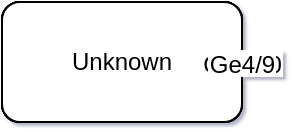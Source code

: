 <mxfile compressed="false" type="device">
    <diagram id="Page-1" name="Page-1">
      <mxGraphModel arrows="1" connect="1" dx="1360" dy="864" fold="1" grid="1" gridSize="10" guides="1" math="0" page="1" pageHeight="1169" pageScale="1" pageWidth="827" shadow="1" tooltips="1">
        <root>
          <mxCell id="0" />   
          <mxCell id="1" parent="0" />
        <object bottom_label="cisco WS-C6509" id="switch-1" label="switch-1" top_label="10.1.1.1">
      <mxCell parent="1" style="rounded=1;whiteSpace=wrap;html=1;" vertex="1">
          <mxGeometry as="geometry" height="60" width="120" x="200" y="150" />
      </mxCell>
    </object><object bottom_label="cisco WS-C6509" id="switch-2" label="switch-2" top_label="10.2.2.2">
      <mxCell parent="1" style="rounded=1;whiteSpace=wrap;html=1;" vertex="1">
          <mxGeometry as="geometry" height="60" width="120" x="200" y="150" />
      </mxCell>
    </object><object bottom_label="cisco WS-C3560-48TS" id="switch-3" label="switch-3" top_label="10.3.3.3">
      <mxCell parent="1" style="rounded=1;whiteSpace=wrap;html=1;" vertex="1">
          <mxGeometry as="geometry" height="60" width="120" x="200" y="150" />
      </mxCell>
    </object><object bottom_label="cisco WS-C3560-48TS" id="switch-4" label="switch-4" top_label="10.4.4.4">
      <mxCell parent="1" style="rounded=1;whiteSpace=wrap;html=1;" vertex="1">
          <mxGeometry as="geometry" height="60" width="120" x="200" y="150" />
      </mxCell>
    </object><object bottom_label="switch-22: trunk.." id="switch-1:Ge4/8" label="Unknown">
      <mxCell parent="1" style="rounded=1;whiteSpace=wrap;html=1;" vertex="1">
          <mxGeometry as="geometry" height="60" width="120" x="200" y="150" />
      </mxCell>
    </object><object id="switch-1:Ge4/9" label="Unknown">
      <mxCell parent="1" style="rounded=1;whiteSpace=wrap;html=1;" vertex="1">
          <mxGeometry as="geometry" height="60" width="120" x="200" y="150" />
      </mxCell>
    </object><mxCell connectable="0" id="0d1e25a0122c562fa9bc515040ed5607-src" parent="0d1e25a0122c562fa9bc515040ed5607" style="labelBackgroundColor=#ffffff;;" value="Ge4/6" vertex="1">
      <mxGeometry as="geometry" relative="1" x="-0.5">
        <mxPoint as="offset" />
      </mxGeometry>
    </mxCell><mxCell connectable="0" id="0d1e25a0122c562fa9bc515040ed5607-trgt" parent="0d1e25a0122c562fa9bc515040ed5607" style="labelBackgroundColor=#ffffff;;" value="Ge1/5" vertex="1">
      <mxGeometry as="geometry" relative="-1" x="0.5">
        <mxPoint as="offset" />
      </mxGeometry>
    </mxCell><object description="{&#10;    &quot;switch-1:Ge4/6&quot;: {&#10;        &quot;description&quot;: &quot;switch-2: trunk&quot;,&#10;        &quot;is_l2&quot;: true,&#10;        &quot;l2_mode&quot;: &quot;trunk&quot;,&#10;        &quot;lag_id&quot;: &quot;3&quot;,&#10;        &quot;lag_mode&quot;: &quot;active&quot;,&#10;        &quot;trunk_vlans&quot;: &quot;200,201,202,203,204,205&quot;&#10;    },&#10;    &quot;switch-2:Ge1/5&quot;: {&#10;        &quot;description&quot;: &quot;switch-1: trunk&quot;,&#10;        &quot;is_l2&quot;: true,&#10;        &quot;l2_mode&quot;: &quot;trunk&quot;,&#10;        &quot;lag_id&quot;: &quot;3&quot;,&#10;        &quot;lag_mode&quot;: &quot;active&quot;,&#10;        &quot;trunk_vlans&quot;: &quot;200,201,202,203,204,205&quot;&#10;    }&#10;}" id="0d1e25a0122c562fa9bc515040ed5607" label="" source="switch-1" src_label="Ge4/6" target="switch-2" trgt_label="Ge1/5">
      <mxCell edge="1" parent="1" source="switch-1" style="endArrow=none;" target="switch-2">
          <mxGeometry as="geometry" relative="1" />
      </mxCell>
    </object><mxCell connectable="0" id="a4c0ec5bee2d93141cf222a02c2430b0-src" parent="a4c0ec5bee2d93141cf222a02c2430b0" style="labelBackgroundColor=#ffffff;;" value="Ge4/7" vertex="1">
      <mxGeometry as="geometry" relative="1" x="-0.5">
        <mxPoint as="offset" />
      </mxGeometry>
    </mxCell><mxCell connectable="0" id="a4c0ec5bee2d93141cf222a02c2430b0-trgt" parent="a4c0ec5bee2d93141cf222a02c2430b0" style="labelBackgroundColor=#ffffff;;" value="Ge1/6" vertex="1">
      <mxGeometry as="geometry" relative="-1" x="0.5">
        <mxPoint as="offset" />
      </mxGeometry>
    </mxCell><object description="{&#10;    &quot;switch-1:Ge4/7&quot;: {&#10;        &quot;description&quot;: &quot;switch-2: trunk&quot;,&#10;        &quot;is_l2&quot;: true,&#10;        &quot;l2_mode&quot;: &quot;trunk&quot;,&#10;        &quot;lag_id&quot;: &quot;3&quot;,&#10;        &quot;lag_mode&quot;: &quot;active&quot;,&#10;        &quot;trunk_vlans&quot;: &quot;200,201,202,203,204,205&quot;&#10;    },&#10;    &quot;switch-2:Ge1/6&quot;: {&#10;        &quot;description&quot;: &quot;switch-1: trunk&quot;,&#10;        &quot;is_l2&quot;: true,&#10;        &quot;l2_mode&quot;: &quot;trunk&quot;,&#10;        &quot;lag_id&quot;: &quot;3&quot;,&#10;        &quot;lag_mode&quot;: &quot;active&quot;,&#10;        &quot;trunk_vlans&quot;: &quot;200,201,202,203,204,205&quot;&#10;    }&#10;}" id="a4c0ec5bee2d93141cf222a02c2430b0" label="" source="switch-1" src_label="Ge4/7" target="switch-2" trgt_label="Ge1/6">
      <mxCell edge="1" parent="1" source="switch-1" style="endArrow=none;" target="switch-2">
          <mxGeometry as="geometry" relative="1" />
      </mxCell>
    </object><mxCell connectable="0" id="6c9855a7f657e1b36f49ff33306a96fa-src" parent="6c9855a7f657e1b36f49ff33306a96fa" style="labelBackgroundColor=#ffffff;;" value="Ge1/1" vertex="1">
      <mxGeometry as="geometry" relative="1" x="-0.5">
        <mxPoint as="offset" />
      </mxGeometry>
    </mxCell><mxCell connectable="0" id="6c9855a7f657e1b36f49ff33306a96fa-trgt" parent="6c9855a7f657e1b36f49ff33306a96fa" style="labelBackgroundColor=#ffffff;;" value="Ge0/1" vertex="1">
      <mxGeometry as="geometry" relative="-1" x="0.5">
        <mxPoint as="offset" />
      </mxGeometry>
    </mxCell><object description="{&#10;    &quot;switch-1:Ge1/1&quot;: {&#10;        &quot;description&quot;: &quot;switch-3:Gi0/1&quot;,&#10;        &quot;is_l2&quot;: true,&#10;        &quot;l2_mode&quot;: &quot;trunk&quot;,&#10;        &quot;lag_id&quot;: &quot;11&quot;,&#10;        &quot;lag_mode&quot;: &quot;active&quot;,&#10;        &quot;mtu&quot;: &quot;9216&quot;,&#10;        &quot;state&quot;: {&#10;            &quot;admin&quot;: &quot;up&quot;,&#10;            &quot;bw_kbits&quot;: &quot;10000000&quot;,&#10;            &quot;description&quot;: &quot;switch-3:Gi0/1&quot;,&#10;            &quot;duplex&quot;: &quot;Full&quot;,&#10;            &quot;hardware&quot;: &quot;Ten Gigabit Ethernet Port&quot;,&#10;            &quot;is_physical_port&quot;: true,&#10;            &quot;line&quot;: &quot;up&quot;,&#10;            &quot;line_status&quot;: &quot;connected&quot;,&#10;            &quot;link_speed&quot;: &quot;10Gb/s&quot;,&#10;            &quot;link_type&quot;: &quot;auto&quot;,&#10;            &quot;mac&quot;: &quot;a89d.2163.111&quot;,&#10;            &quot;media_type&quot;: &quot;10GBase-LR&quot;,&#10;            &quot;mtu&quot;: &quot;9216&quot;&#10;        },&#10;        &quot;trunk_vlans&quot;: &quot;101&quot;&#10;    },&#10;    &quot;switch-3:Ge0/1&quot;: {}&#10;}" id="6c9855a7f657e1b36f49ff33306a96fa" label="" source="switch-1" src_label="Ge1/1" target="switch-3" trgt_label="Ge0/1">
      <mxCell edge="1" parent="1" source="switch-1" style="endArrow=none;" target="switch-3">
          <mxGeometry as="geometry" relative="1" />
      </mxCell>
    </object><mxCell connectable="0" id="1a55473cf64b1d33fe9a470093808d0d-src" parent="1a55473cf64b1d33fe9a470093808d0d" style="labelBackgroundColor=#ffffff;;" value="Ge1/2" vertex="1">
      <mxGeometry as="geometry" relative="1" x="-0.5">
        <mxPoint as="offset" />
      </mxGeometry>
    </mxCell><mxCell connectable="0" id="1a55473cf64b1d33fe9a470093808d0d-trgt" parent="1a55473cf64b1d33fe9a470093808d0d" style="labelBackgroundColor=#ffffff;;" value="Ge0/10" vertex="1">
      <mxGeometry as="geometry" relative="-1" x="0.5">
        <mxPoint as="offset" />
      </mxGeometry>
    </mxCell><object description="{&#10;    &quot;switch-1:Ge1/2&quot;: {&#10;        &quot;description&quot;: &quot;SW4 Routing Peering&quot;,&#10;        &quot;ip&quot;: &quot;10.0.0.1 255.255.255.0&quot;,&#10;        &quot;state&quot;: {&#10;            &quot;admin&quot;: &quot;up&quot;,&#10;            &quot;bw_kbits&quot;: &quot;1000000&quot;,&#10;            &quot;description&quot;: &quot;SW4 Routing Peering&quot;,&#10;            &quot;duplex&quot;: &quot;Full&quot;,&#10;            &quot;hardware&quot;: &quot;Ten Gigabit Ethernet Port&quot;,&#10;            &quot;is_physical_port&quot;: true,&#10;            &quot;line&quot;: &quot;up&quot;,&#10;            &quot;line_status&quot;: &quot;connected&quot;,&#10;            &quot;link_speed&quot;: &quot;1000Mb/s&quot;,&#10;            &quot;link_type&quot;: &quot;auto&quot;,&#10;            &quot;mac&quot;: &quot;a89d.2163.222&quot;,&#10;            &quot;media_type&quot;: &quot;1000BaseT&quot;,&#10;            &quot;mtu&quot;: &quot;1500&quot;&#10;        },&#10;        &quot;vrf&quot;: &quot;VRF1&quot;&#10;    },&#10;    &quot;switch-4:Ge0/10&quot;: {}&#10;}" id="1a55473cf64b1d33fe9a470093808d0d" label="" source="switch-1" src_label="Ge1/2" target="switch-4" trgt_label="Ge0/10">
      <mxCell edge="1" parent="1" source="switch-1" style="endArrow=none;" target="switch-4">
          <mxGeometry as="geometry" relative="1" />
      </mxCell>
    </object><mxCell connectable="0" id="4e5f610372fce989d36a24b26319bf33-src" parent="4e5f610372fce989d36a24b26319bf33" style="labelBackgroundColor=#ffffff;;" value="Ge4/8" vertex="1">
      <mxGeometry as="geometry" relative="1" x="-0.5">
        <mxPoint as="offset" />
      </mxGeometry>
    </mxCell><object description="{&#10;    &quot;switch-1:Ge4/8&quot;: {&#10;        &quot;description&quot;: &quot;switch-22: trunk&quot;,&#10;        &quot;is_l2&quot;: true,&#10;        &quot;l2_mode&quot;: &quot;trunk&quot;,&#10;        &quot;state&quot;: {&#10;            &quot;admin&quot;: &quot;up&quot;,&#10;            &quot;bw_kbits&quot;: &quot;1000000&quot;,&#10;            &quot;description&quot;: &quot;switch-22: trunk&quot;,&#10;            &quot;duplex&quot;: &quot;Full&quot;,&#10;            &quot;hardware&quot;: &quot;Ten Gigabit Ethernet Port&quot;,&#10;            &quot;is_physical_port&quot;: true,&#10;            &quot;line&quot;: &quot;up&quot;,&#10;            &quot;line_status&quot;: &quot;connected&quot;,&#10;            &quot;link_speed&quot;: &quot;1000Mb/s&quot;,&#10;            &quot;link_type&quot;: &quot;auto&quot;,&#10;            &quot;mac&quot;: &quot;a89d.2163.485&quot;,&#10;            &quot;media_type&quot;: &quot;1000BaseT&quot;,&#10;            &quot;mtu&quot;: &quot;5000&quot;&#10;        },&#10;        &quot;trunk_vlans&quot;: &quot;209&quot;&#10;    }&#10;}" id="4e5f610372fce989d36a24b26319bf33" label="" source="switch-1" src_label="Ge4/8" target="switch-1:Ge4/8">
      <mxCell edge="1" parent="1" source="switch-1" style="endArrow=none;" target="switch-1:Ge4/8">
          <mxGeometry as="geometry" relative="1" />
      </mxCell>
    </object><mxCell connectable="0" id="a41800e774edef9e7ce9dcd02b7f408e-src" parent="a41800e774edef9e7ce9dcd02b7f408e" style="labelBackgroundColor=#ffffff;;" value="Ge4/9" vertex="1">
      <mxGeometry as="geometry" relative="1" x="-0.5">
        <mxPoint as="offset" />
      </mxGeometry>
    </mxCell><object description="{&#10;    &quot;switch-1:Ge4/9&quot;: {&#10;        &quot;is_l2&quot;: true,&#10;        &quot;l2_mode&quot;: &quot;trunk&quot;,&#10;        &quot;state&quot;: {&#10;            &quot;admin&quot;: &quot;up&quot;,&#10;            &quot;bw_kbits&quot;: &quot;1000000&quot;,&#10;            &quot;duplex&quot;: &quot;Full&quot;,&#10;            &quot;hardware&quot;: &quot;Ten Gigabit Ethernet Port&quot;,&#10;            &quot;is_physical_port&quot;: true,&#10;            &quot;line&quot;: &quot;up&quot;,&#10;            &quot;line_status&quot;: &quot;connected&quot;,&#10;            &quot;link_speed&quot;: &quot;1000Mb/s&quot;,&#10;            &quot;link_type&quot;: &quot;auto&quot;,&#10;            &quot;mac&quot;: &quot;a89d.2163.495&quot;,&#10;            &quot;media_type&quot;: &quot;1000BaseT&quot;,&#10;            &quot;mtu&quot;: &quot;7000&quot;&#10;        },&#10;        &quot;trunk_vlans&quot;: &quot;230&quot;&#10;    }&#10;}" id="a41800e774edef9e7ce9dcd02b7f408e" label="" source="switch-1" src_label="Ge4/9" target="switch-1:Ge4/9">
      <mxCell edge="1" parent="1" source="switch-1" style="endArrow=none;" target="switch-1:Ge4/9">
          <mxGeometry as="geometry" relative="1" />
      </mxCell>
    </object></root>
      </mxGraphModel>
    </diagram></mxfile>